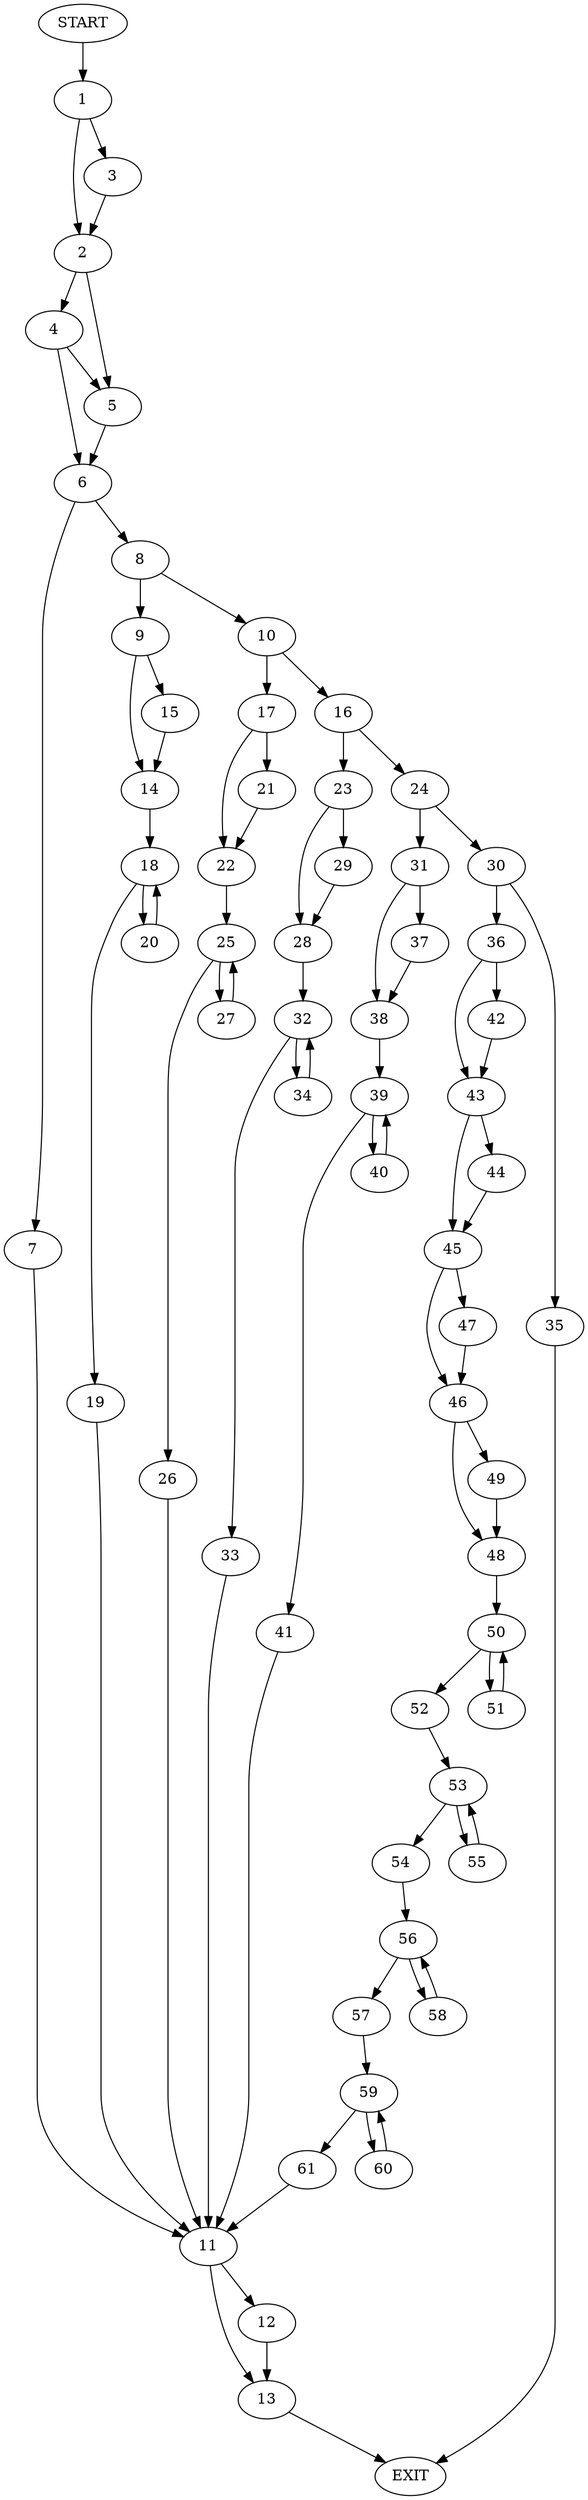 digraph {
0 [label="START"]
62 [label="EXIT"]
0 -> 1
1 -> 2
1 -> 3
2 -> 4
2 -> 5
3 -> 2
4 -> 6
4 -> 5
5 -> 6
6 -> 7
6 -> 8
8 -> 9
8 -> 10
7 -> 11
11 -> 12
11 -> 13
9 -> 14
9 -> 15
10 -> 16
10 -> 17
14 -> 18
15 -> 14
18 -> 19
18 -> 20
20 -> 18
19 -> 11
17 -> 21
17 -> 22
16 -> 23
16 -> 24
22 -> 25
21 -> 22
25 -> 26
25 -> 27
27 -> 25
26 -> 11
23 -> 28
23 -> 29
24 -> 30
24 -> 31
28 -> 32
29 -> 28
32 -> 33
32 -> 34
34 -> 32
33 -> 11
30 -> 35
30 -> 36
31 -> 37
31 -> 38
37 -> 38
38 -> 39
39 -> 40
39 -> 41
41 -> 11
40 -> 39
36 -> 42
36 -> 43
35 -> 62
42 -> 43
43 -> 44
43 -> 45
45 -> 46
45 -> 47
44 -> 45
47 -> 46
46 -> 48
46 -> 49
49 -> 48
48 -> 50
50 -> 51
50 -> 52
51 -> 50
52 -> 53
53 -> 54
53 -> 55
55 -> 53
54 -> 56
56 -> 57
56 -> 58
58 -> 56
57 -> 59
59 -> 60
59 -> 61
61 -> 11
60 -> 59
12 -> 13
13 -> 62
}
